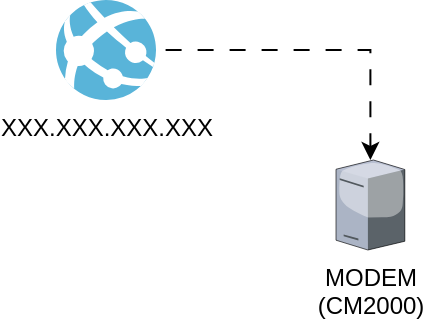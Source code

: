 <mxfile version="14.7.1" type="github"><diagram id="D60vndablxdVxs5HXeT5" name="Page-1"><mxGraphModel dx="787" dy="331" grid="1" gridSize="10" guides="1" tooltips="1" connect="1" arrows="1" fold="1" page="1" pageScale="1" pageWidth="850" pageHeight="1100" math="0" shadow="0"><root><mxCell id="0"/><mxCell id="1" parent="0"/><mxCell id="S1Kdw88TnYqexLrGGn8t-6" value="" style="edgeStyle=orthogonalEdgeStyle;rounded=0;orthogonalLoop=1;jettySize=auto;html=1;shadow=0;sketch=0;backgroundOutline=0;bendable=1;movable=1;deletable=1;noJump=0;comic=0;orthogonal=0;ignoreEdge=0;flowAnimation=1;jumpStyle=arc;jumpSize=17;cloneable=1;" parent="1" source="S1Kdw88TnYqexLrGGn8t-4" target="8HJZ1yzzCEkK4jw1UcBk-1" edge="1"><mxGeometry relative="1" as="geometry"><mxPoint x="350" y="115" as="targetPoint"/></mxGeometry></mxCell><mxCell id="S1Kdw88TnYqexLrGGn8t-4" value="&lt;div&gt;XXX.XXX.XXX.XXX&lt;/div&gt;&lt;div&gt;&lt;br&gt;&lt;/div&gt;" style="aspect=fixed;html=1;points=[];align=center;image;fontSize=12;image=img/lib/mscae/App_Services.svg;" parent="1" vertex="1"><mxGeometry x="140" y="40" width="50" height="50" as="geometry"/></mxCell><mxCell id="8HJZ1yzzCEkK4jw1UcBk-1" value="&lt;div&gt;MODEM&lt;/div&gt;&lt;div&gt;(CM2000)&lt;br&gt;&lt;/div&gt;" style="verticalLabelPosition=bottom;aspect=fixed;html=1;verticalAlign=top;strokeColor=none;align=center;outlineConnect=0;shape=mxgraph.citrix.license_server;" vertex="1" parent="1"><mxGeometry x="280" y="120" width="34.41" height="45" as="geometry"/></mxCell></root></mxGraphModel></diagram></mxfile>